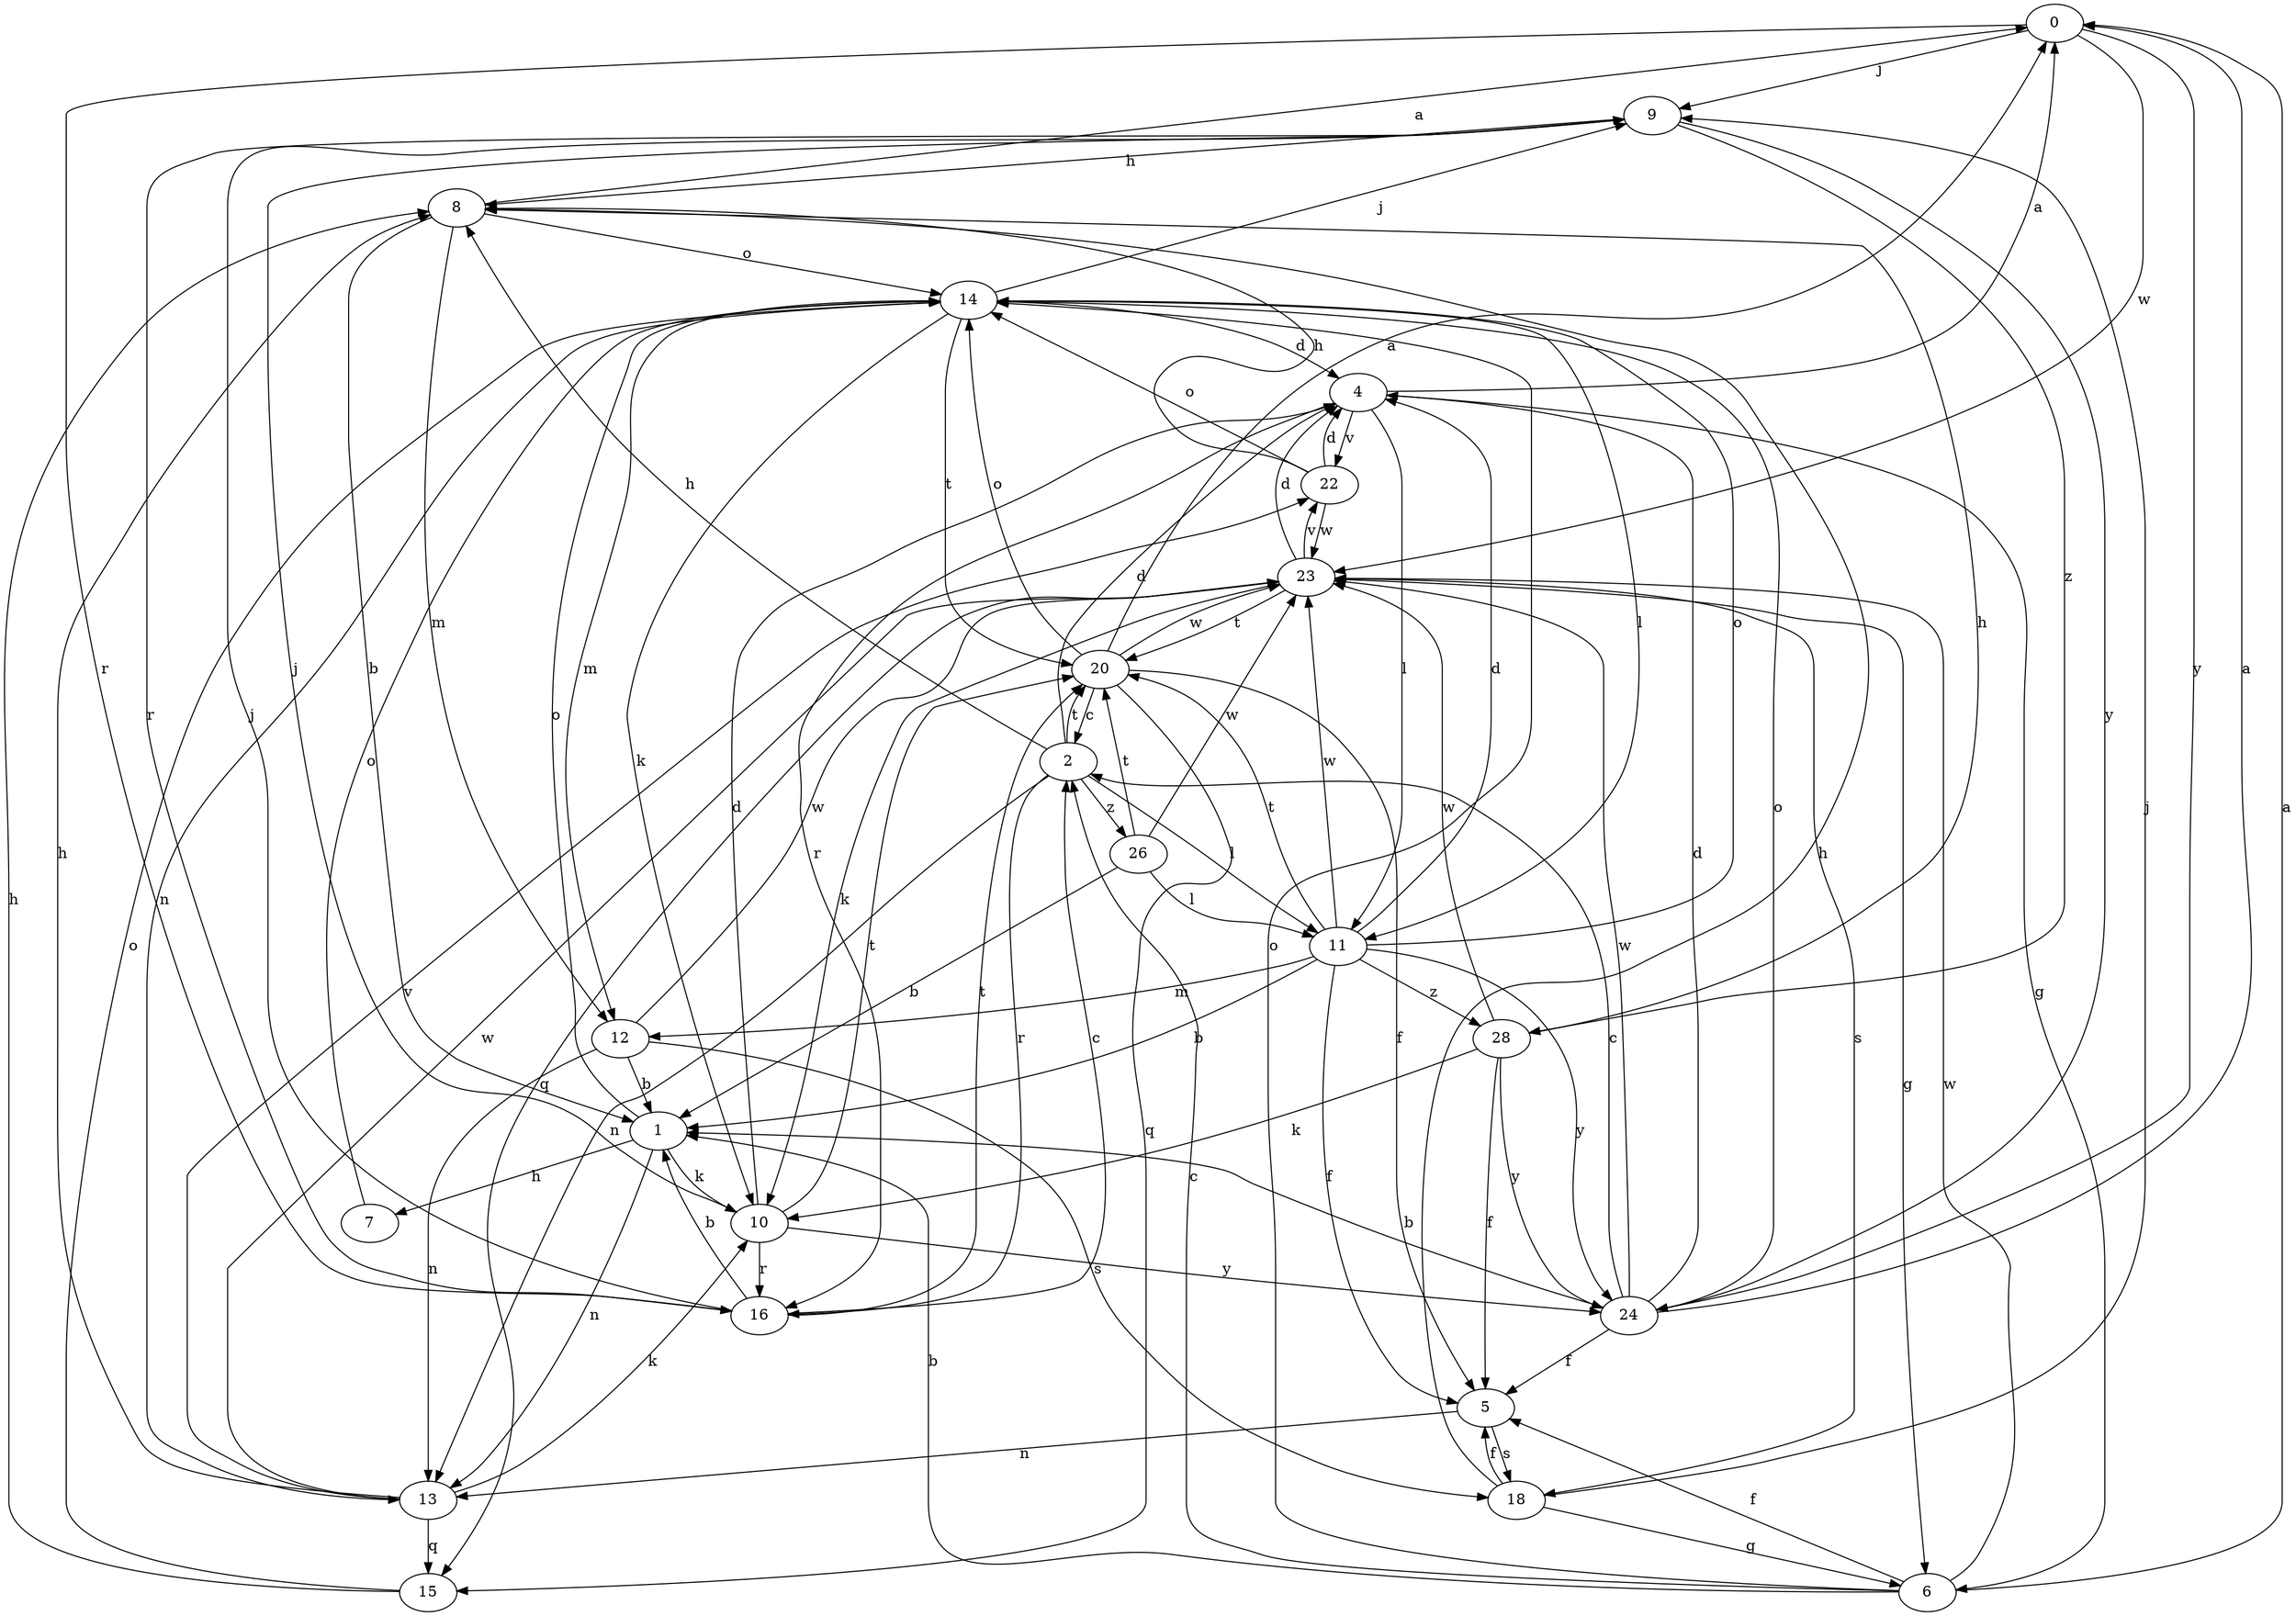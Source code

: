 strict digraph  {
0;
1;
2;
4;
5;
6;
7;
8;
9;
10;
11;
12;
13;
14;
15;
16;
18;
20;
22;
23;
24;
26;
28;
0 -> 9  [label=j];
0 -> 16  [label=r];
0 -> 23  [label=w];
0 -> 24  [label=y];
1 -> 7  [label=h];
1 -> 10  [label=k];
1 -> 13  [label=n];
1 -> 14  [label=o];
2 -> 4  [label=d];
2 -> 8  [label=h];
2 -> 11  [label=l];
2 -> 13  [label=n];
2 -> 16  [label=r];
2 -> 20  [label=t];
2 -> 26  [label=z];
4 -> 0  [label=a];
4 -> 6  [label=g];
4 -> 11  [label=l];
4 -> 16  [label=r];
4 -> 22  [label=v];
5 -> 13  [label=n];
5 -> 18  [label=s];
6 -> 0  [label=a];
6 -> 1  [label=b];
6 -> 2  [label=c];
6 -> 5  [label=f];
6 -> 14  [label=o];
6 -> 23  [label=w];
7 -> 14  [label=o];
8 -> 0  [label=a];
8 -> 1  [label=b];
8 -> 12  [label=m];
8 -> 14  [label=o];
9 -> 8  [label=h];
9 -> 16  [label=r];
9 -> 24  [label=y];
9 -> 28  [label=z];
10 -> 4  [label=d];
10 -> 9  [label=j];
10 -> 16  [label=r];
10 -> 20  [label=t];
10 -> 24  [label=y];
11 -> 1  [label=b];
11 -> 4  [label=d];
11 -> 5  [label=f];
11 -> 12  [label=m];
11 -> 14  [label=o];
11 -> 20  [label=t];
11 -> 23  [label=w];
11 -> 24  [label=y];
11 -> 28  [label=z];
12 -> 1  [label=b];
12 -> 13  [label=n];
12 -> 18  [label=s];
12 -> 23  [label=w];
13 -> 8  [label=h];
13 -> 10  [label=k];
13 -> 15  [label=q];
13 -> 22  [label=v];
13 -> 23  [label=w];
14 -> 4  [label=d];
14 -> 9  [label=j];
14 -> 10  [label=k];
14 -> 11  [label=l];
14 -> 12  [label=m];
14 -> 13  [label=n];
14 -> 20  [label=t];
15 -> 8  [label=h];
15 -> 14  [label=o];
16 -> 1  [label=b];
16 -> 2  [label=c];
16 -> 9  [label=j];
16 -> 20  [label=t];
18 -> 5  [label=f];
18 -> 6  [label=g];
18 -> 8  [label=h];
18 -> 9  [label=j];
20 -> 0  [label=a];
20 -> 2  [label=c];
20 -> 5  [label=f];
20 -> 14  [label=o];
20 -> 15  [label=q];
20 -> 23  [label=w];
22 -> 4  [label=d];
22 -> 8  [label=h];
22 -> 14  [label=o];
22 -> 23  [label=w];
23 -> 4  [label=d];
23 -> 6  [label=g];
23 -> 10  [label=k];
23 -> 15  [label=q];
23 -> 18  [label=s];
23 -> 20  [label=t];
23 -> 22  [label=v];
24 -> 0  [label=a];
24 -> 1  [label=b];
24 -> 2  [label=c];
24 -> 4  [label=d];
24 -> 5  [label=f];
24 -> 14  [label=o];
24 -> 23  [label=w];
26 -> 1  [label=b];
26 -> 11  [label=l];
26 -> 20  [label=t];
26 -> 23  [label=w];
28 -> 5  [label=f];
28 -> 8  [label=h];
28 -> 10  [label=k];
28 -> 23  [label=w];
28 -> 24  [label=y];
}
